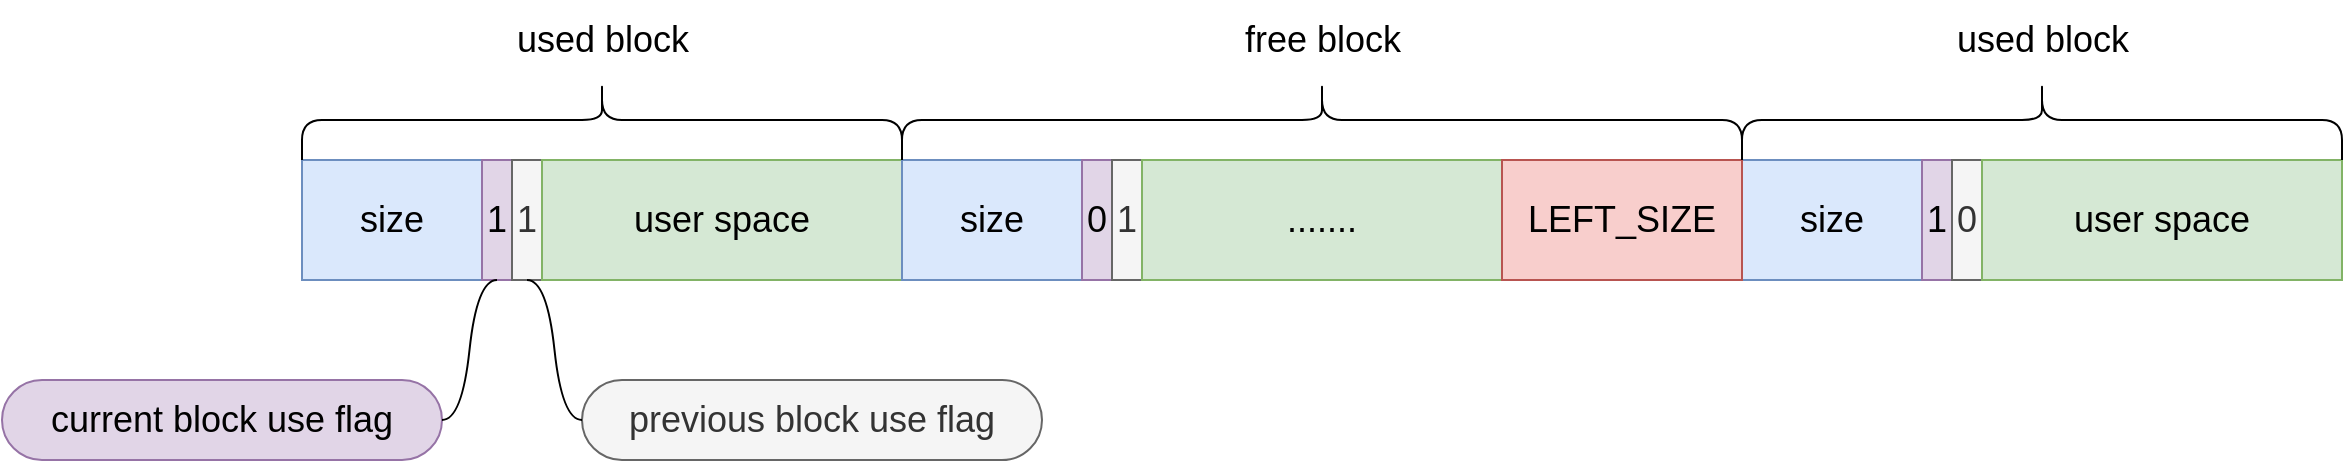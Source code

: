 <mxfile version="20.5.3" type="github">
  <diagram id="eGa6kZypNFk1xiro9cJL" name="第 1 页">
    <mxGraphModel dx="1422" dy="762" grid="1" gridSize="10" guides="1" tooltips="1" connect="1" arrows="1" fold="1" page="1" pageScale="1" pageWidth="827" pageHeight="1169" math="0" shadow="0">
      <root>
        <mxCell id="0" />
        <mxCell id="1" parent="0" />
        <mxCell id="wJt2mAiw7tjtH_5p5IIy-1" value="&lt;font style=&quot;font-size: 18px;&quot;&gt;size&lt;/font&gt;" style="rounded=0;whiteSpace=wrap;html=1;fillColor=#dae8fc;strokeColor=#6c8ebf;" vertex="1" parent="1">
          <mxGeometry x="221" y="270" width="90" height="60" as="geometry" />
        </mxCell>
        <mxCell id="wJt2mAiw7tjtH_5p5IIy-2" value="&lt;font style=&quot;font-size: 18px;&quot;&gt;1&lt;/font&gt;" style="rounded=0;whiteSpace=wrap;html=1;fillColor=#e1d5e7;strokeColor=#9673a6;" vertex="1" parent="1">
          <mxGeometry x="311" y="270" width="15" height="60" as="geometry" />
        </mxCell>
        <mxCell id="wJt2mAiw7tjtH_5p5IIy-4" value="&lt;font style=&quot;font-size: 18px;&quot;&gt;1&lt;/font&gt;" style="rounded=0;whiteSpace=wrap;html=1;fillColor=#f5f5f5;strokeColor=#666666;fontColor=#333333;" vertex="1" parent="1">
          <mxGeometry x="326" y="270" width="15" height="60" as="geometry" />
        </mxCell>
        <mxCell id="wJt2mAiw7tjtH_5p5IIy-5" value="&lt;font style=&quot;font-size: 18px;&quot;&gt;user space&lt;/font&gt;" style="rounded=0;whiteSpace=wrap;html=1;fillColor=#d5e8d4;strokeColor=#82b366;" vertex="1" parent="1">
          <mxGeometry x="341" y="270" width="180" height="60" as="geometry" />
        </mxCell>
        <mxCell id="wJt2mAiw7tjtH_5p5IIy-10" value="&lt;font style=&quot;font-size: 18px;&quot;&gt;size&lt;/font&gt;" style="rounded=0;whiteSpace=wrap;html=1;fillColor=#dae8fc;strokeColor=#6c8ebf;" vertex="1" parent="1">
          <mxGeometry x="521" y="270" width="90" height="60" as="geometry" />
        </mxCell>
        <mxCell id="wJt2mAiw7tjtH_5p5IIy-11" value="&lt;font style=&quot;font-size: 18px;&quot;&gt;0&lt;/font&gt;" style="rounded=0;whiteSpace=wrap;html=1;fillColor=#e1d5e7;strokeColor=#9673a6;" vertex="1" parent="1">
          <mxGeometry x="611" y="270" width="15" height="60" as="geometry" />
        </mxCell>
        <mxCell id="wJt2mAiw7tjtH_5p5IIy-12" value="&lt;font style=&quot;font-size: 18px;&quot;&gt;1&lt;/font&gt;" style="rounded=0;whiteSpace=wrap;html=1;fillColor=#f5f5f5;fontColor=#333333;strokeColor=#666666;" vertex="1" parent="1">
          <mxGeometry x="626" y="270" width="15" height="60" as="geometry" />
        </mxCell>
        <mxCell id="wJt2mAiw7tjtH_5p5IIy-13" value="&lt;span style=&quot;font-size: 18px;&quot;&gt;.......&lt;/span&gt;" style="rounded=0;whiteSpace=wrap;html=1;fillColor=#d5e8d4;strokeColor=#82b366;" vertex="1" parent="1">
          <mxGeometry x="641" y="270" width="180" height="60" as="geometry" />
        </mxCell>
        <mxCell id="wJt2mAiw7tjtH_5p5IIy-14" value="&lt;font style=&quot;font-size: 18px;&quot;&gt;size&lt;/font&gt;" style="rounded=0;whiteSpace=wrap;html=1;fillColor=#dae8fc;strokeColor=#6c8ebf;" vertex="1" parent="1">
          <mxGeometry x="941" y="270" width="90" height="60" as="geometry" />
        </mxCell>
        <mxCell id="wJt2mAiw7tjtH_5p5IIy-15" value="&lt;font style=&quot;font-size: 18px;&quot;&gt;1&lt;/font&gt;" style="rounded=0;whiteSpace=wrap;html=1;fillColor=#e1d5e7;strokeColor=#9673a6;" vertex="1" parent="1">
          <mxGeometry x="1031" y="270" width="15" height="60" as="geometry" />
        </mxCell>
        <mxCell id="wJt2mAiw7tjtH_5p5IIy-16" value="&lt;font style=&quot;font-size: 18px;&quot;&gt;0&lt;/font&gt;" style="rounded=0;whiteSpace=wrap;html=1;fillColor=#f5f5f5;fontColor=#333333;strokeColor=#666666;" vertex="1" parent="1">
          <mxGeometry x="1046" y="270" width="15" height="60" as="geometry" />
        </mxCell>
        <mxCell id="wJt2mAiw7tjtH_5p5IIy-17" value="&lt;font style=&quot;font-size: 18px;&quot;&gt;user space&lt;/font&gt;" style="rounded=0;whiteSpace=wrap;html=1;fillColor=#d5e8d4;strokeColor=#82b366;" vertex="1" parent="1">
          <mxGeometry x="1061" y="270" width="180" height="60" as="geometry" />
        </mxCell>
        <mxCell id="wJt2mAiw7tjtH_5p5IIy-23" value="LEFT_SIZE" style="rounded=0;whiteSpace=wrap;html=1;fontSize=18;fillColor=#f8cecc;strokeColor=#b85450;" vertex="1" parent="1">
          <mxGeometry x="821" y="270" width="120" height="60" as="geometry" />
        </mxCell>
        <mxCell id="wJt2mAiw7tjtH_5p5IIy-24" value="" style="shape=curlyBracket;whiteSpace=wrap;html=1;rounded=1;labelPosition=left;verticalLabelPosition=middle;align=right;verticalAlign=middle;fontSize=18;direction=south;" vertex="1" parent="1">
          <mxGeometry x="941" y="230" width="300" height="40" as="geometry" />
        </mxCell>
        <mxCell id="wJt2mAiw7tjtH_5p5IIy-25" value="used block" style="text;html=1;align=center;verticalAlign=middle;resizable=0;points=[];autosize=1;strokeColor=none;fillColor=none;fontSize=18;" vertex="1" parent="1">
          <mxGeometry x="316" y="190" width="110" height="40" as="geometry" />
        </mxCell>
        <mxCell id="wJt2mAiw7tjtH_5p5IIy-26" value="" style="shape=curlyBracket;whiteSpace=wrap;html=1;rounded=1;labelPosition=left;verticalLabelPosition=middle;align=right;verticalAlign=middle;fontSize=18;direction=south;" vertex="1" parent="1">
          <mxGeometry x="521" y="230" width="420" height="40" as="geometry" />
        </mxCell>
        <mxCell id="wJt2mAiw7tjtH_5p5IIy-27" value="free block" style="text;html=1;align=center;verticalAlign=middle;resizable=0;points=[];autosize=1;strokeColor=none;fillColor=none;fontSize=18;" vertex="1" parent="1">
          <mxGeometry x="681" y="190" width="100" height="40" as="geometry" />
        </mxCell>
        <mxCell id="wJt2mAiw7tjtH_5p5IIy-28" value="" style="shape=curlyBracket;whiteSpace=wrap;html=1;rounded=1;labelPosition=left;verticalLabelPosition=middle;align=right;verticalAlign=middle;fontSize=18;direction=south;" vertex="1" parent="1">
          <mxGeometry x="221" y="230" width="300" height="40" as="geometry" />
        </mxCell>
        <mxCell id="wJt2mAiw7tjtH_5p5IIy-29" value="used block" style="text;html=1;align=center;verticalAlign=middle;resizable=0;points=[];autosize=1;strokeColor=none;fillColor=none;fontSize=18;" vertex="1" parent="1">
          <mxGeometry x="1036" y="190" width="110" height="40" as="geometry" />
        </mxCell>
        <mxCell id="wJt2mAiw7tjtH_5p5IIy-31" value="current block use flag" style="whiteSpace=wrap;html=1;rounded=1;arcSize=50;align=center;verticalAlign=middle;strokeWidth=1;autosize=1;spacing=4;treeFolding=1;treeMoving=1;newEdgeStyle={&quot;edgeStyle&quot;:&quot;entityRelationEdgeStyle&quot;,&quot;startArrow&quot;:&quot;none&quot;,&quot;endArrow&quot;:&quot;none&quot;,&quot;segment&quot;:10,&quot;curved&quot;:1};fontSize=18;fillColor=#e1d5e7;strokeColor=#9673a6;" vertex="1" parent="1">
          <mxGeometry x="71" y="380" width="220" height="40" as="geometry" />
        </mxCell>
        <mxCell id="wJt2mAiw7tjtH_5p5IIy-32" value="" style="edgeStyle=entityRelationEdgeStyle;startArrow=none;endArrow=none;segment=10;curved=1;rounded=0;fontSize=18;exitX=0.5;exitY=1;exitDx=0;exitDy=0;" edge="1" target="wJt2mAiw7tjtH_5p5IIy-31" parent="1" source="wJt2mAiw7tjtH_5p5IIy-2">
          <mxGeometry relative="1" as="geometry">
            <mxPoint x="261" y="440" as="sourcePoint" />
          </mxGeometry>
        </mxCell>
        <mxCell id="wJt2mAiw7tjtH_5p5IIy-34" value="previous&amp;nbsp;block use flag" style="whiteSpace=wrap;html=1;rounded=1;arcSize=50;align=center;verticalAlign=middle;strokeWidth=1;autosize=1;spacing=4;treeFolding=1;treeMoving=1;newEdgeStyle={&quot;edgeStyle&quot;:&quot;entityRelationEdgeStyle&quot;,&quot;startArrow&quot;:&quot;none&quot;,&quot;endArrow&quot;:&quot;none&quot;,&quot;segment&quot;:10,&quot;curved&quot;:1};fontSize=18;fillColor=#f5f5f5;fontColor=#333333;strokeColor=#666666;" vertex="1" parent="1">
          <mxGeometry x="361" y="380" width="230" height="40" as="geometry" />
        </mxCell>
        <mxCell id="wJt2mAiw7tjtH_5p5IIy-35" value="" style="edgeStyle=entityRelationEdgeStyle;startArrow=none;endArrow=none;segment=10;curved=1;rounded=0;fontSize=18;exitX=0.5;exitY=1;exitDx=0;exitDy=0;" edge="1" target="wJt2mAiw7tjtH_5p5IIy-34" parent="1" source="wJt2mAiw7tjtH_5p5IIy-4">
          <mxGeometry relative="1" as="geometry">
            <mxPoint x="333.5" y="360" as="sourcePoint" />
          </mxGeometry>
        </mxCell>
      </root>
    </mxGraphModel>
  </diagram>
</mxfile>
